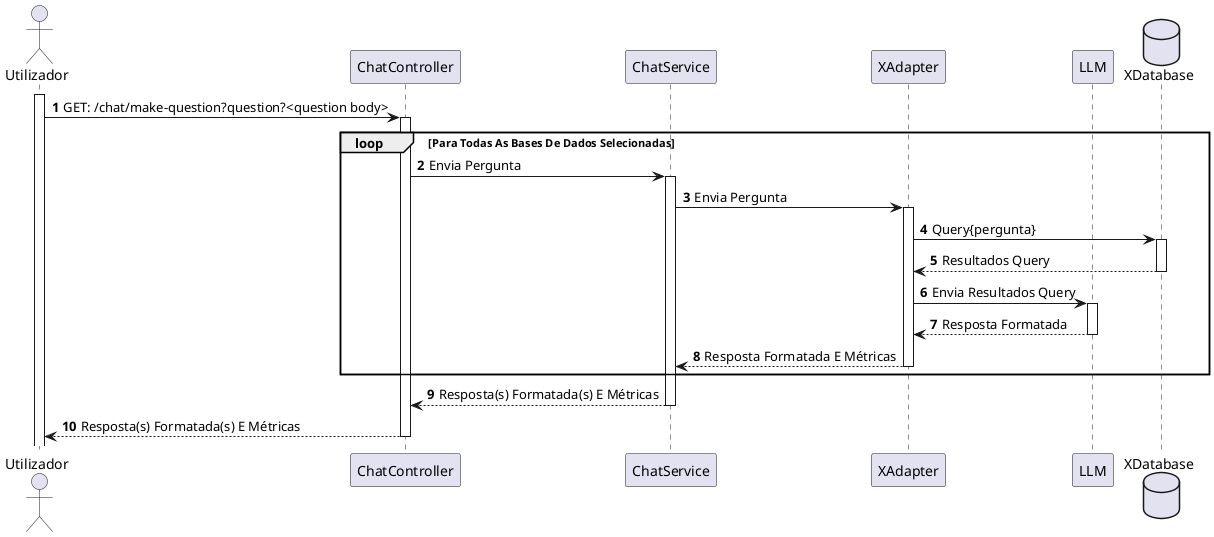 @startuml

autonumber

actor "Utilizador" as user
participant "ChatController" as chatController
participant "ChatService" as chatService
participant "XAdapter" as xAdapter
participant "LLM" as llm
database "XDatabase" as xDatabase

activate user
user -> chatController : GET: /chat/make-question?question?<question body>
activate chatController

loop Para Todas As Bases De Dados Selecionadas

chatController -> chatService : Envia Pergunta
activate chatService


chatService -> xAdapter : Envia Pergunta
activate xAdapter

xAdapter -> xDatabase : Query{pergunta}
activate xDatabase

xDatabase --> xAdapter : Resultados Query
deactivate xDatabase

xAdapter -> llm : Envia Resultados Query
activate llm

llm --> xAdapter : Resposta Formatada
deactivate llm

xAdapter --> chatService : Resposta Formatada E Métricas
deactivate xAdapter

end loop 


chatService -->  chatController : Resposta(s) Formatada(s) E Métricas
deactivate chatService

chatController -->  user : Resposta(s) Formatada(s) E Métricas
deactivate chatController
@enduml